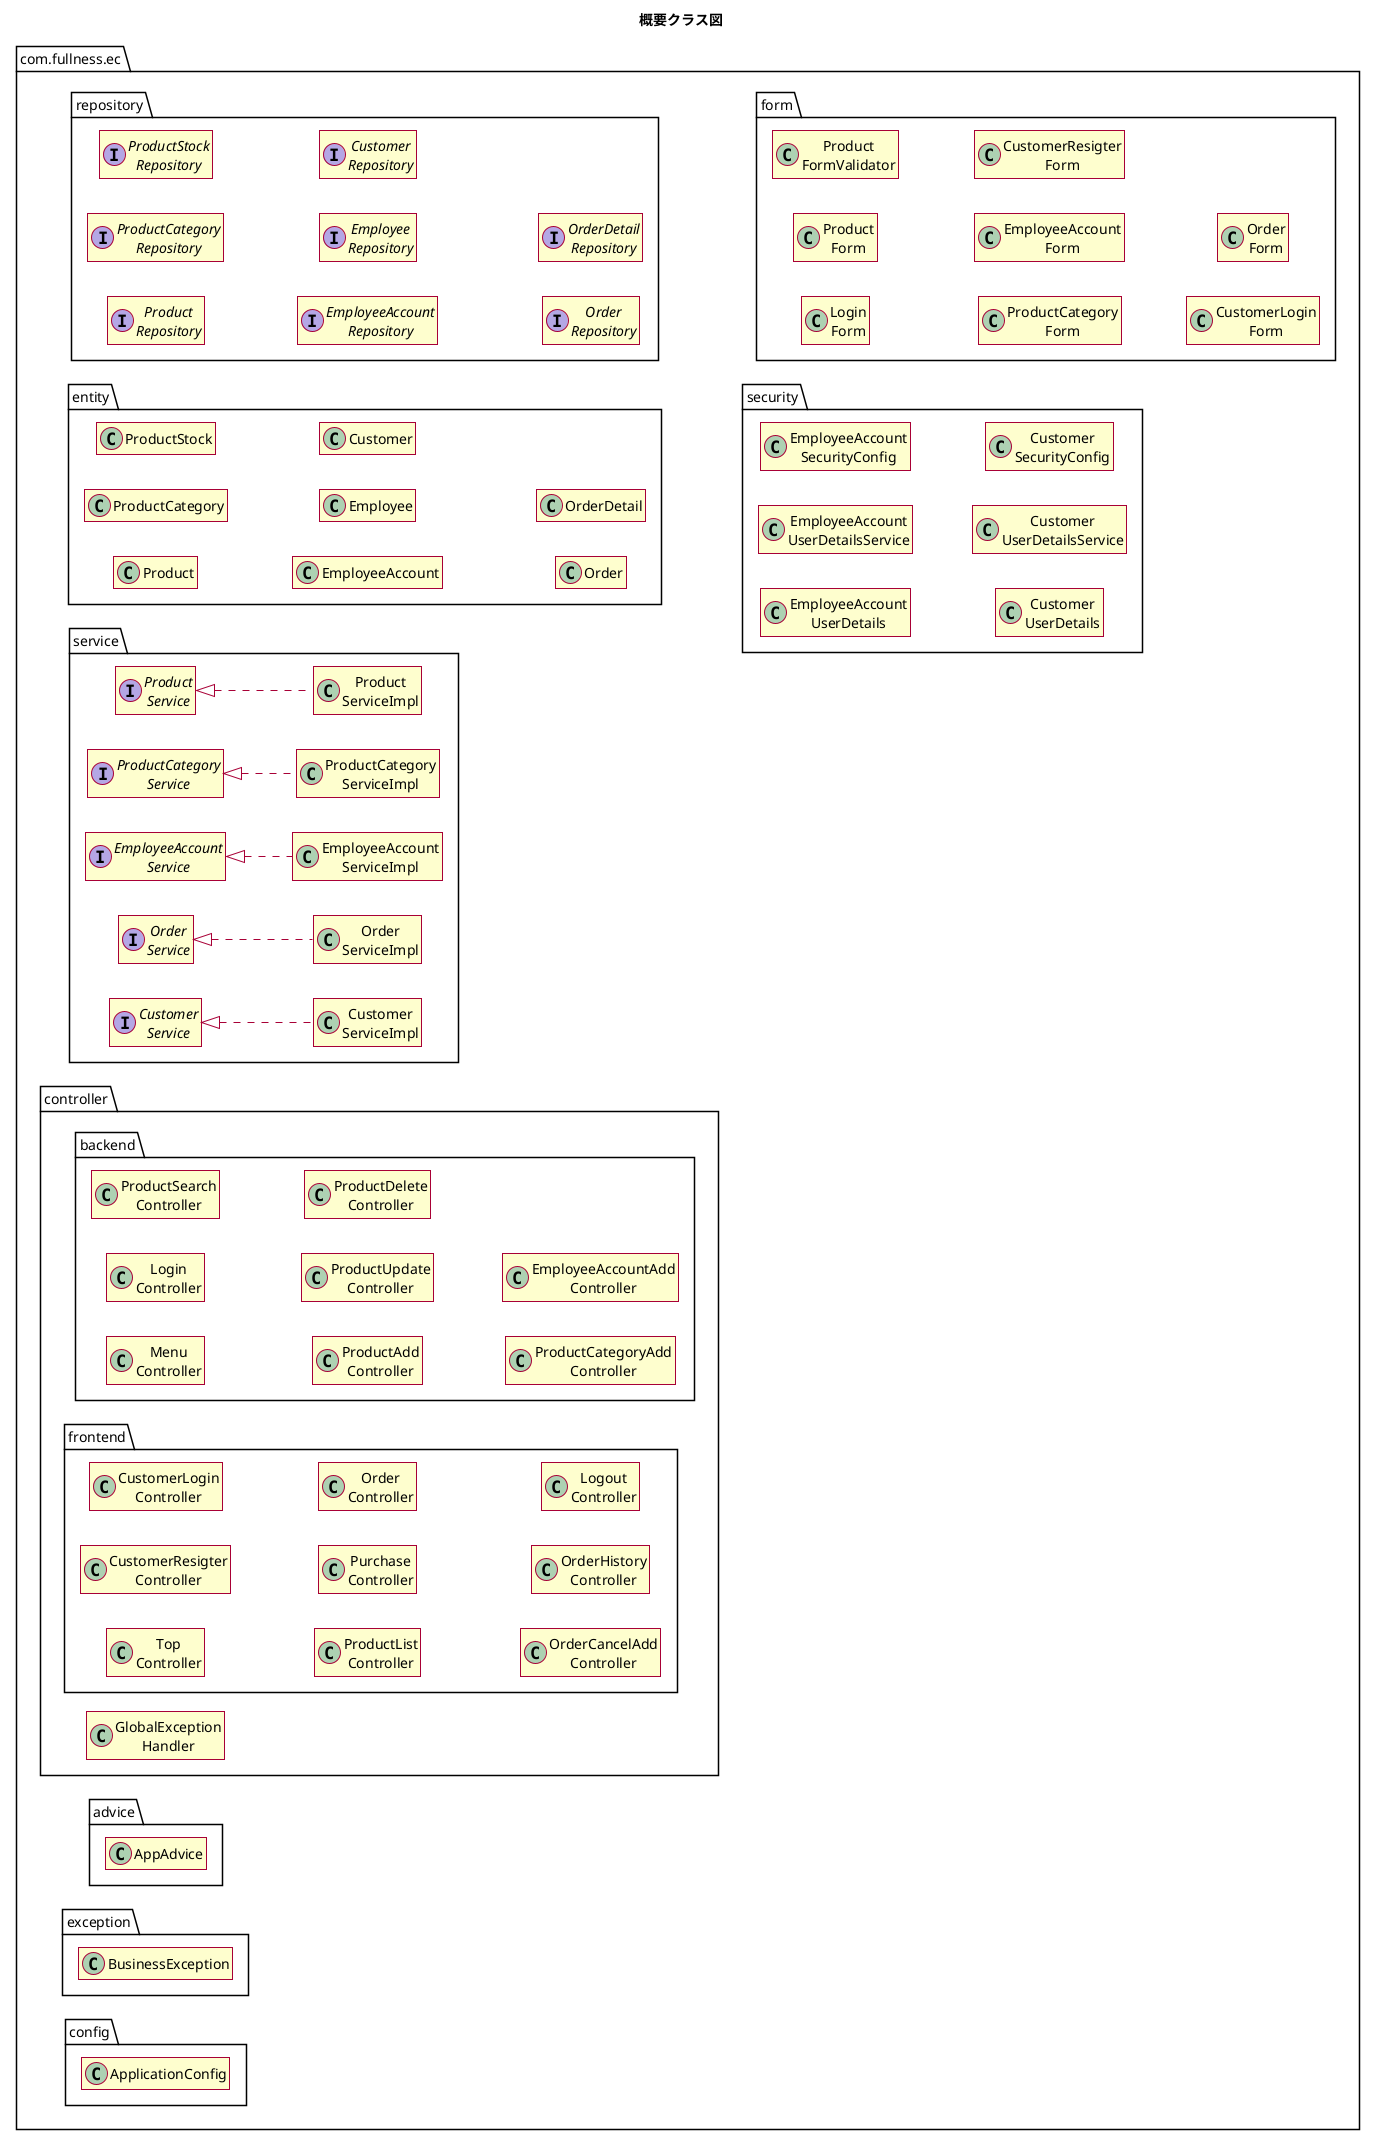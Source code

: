 @startuml
skin rose
skinparam shadowing false
title 概要クラス図
left to right direction
hide empty members
package "com.fullness.ec" as ec{
    package repository{
    	interface "Product\nRepository" as ProductRepository
    	interface "ProductCategory\nRepository" as ProductCategoryRepository
    	interface "ProductStock\nRepository" as ProductStockRepository
    	interface "EmployeeAccount\nRepository" as EmployeeAccountRepository
    	interface "Employee\nRepository" as EmployeeRepository
    	interface "Customer\nRepository" as CustomerRepository
    	interface "Order\nRepository" as OrderRepository
    	interface "OrderDetail\nRepository" as OrderDetailRepository
    }
    package entity{
    	class Product
    	class ProductCategory
    	class ProductStock
    	class EmployeeAccount
    	class Employee
    	class Customer
    	class Order
    	class OrderDetail
    }

    package service{
        interface "Product\nService" as ProductService
        class "Product\nServiceImpl" as ProductServiceImpl
        interface "ProductCategory\nService" as ProductCategoryService
        class "ProductCategory\nServiceImpl" as ProductCategoryServiceImpl
        interface "EmployeeAccount\nService" as EmployeeAccountService
        class "EmployeeAccount\nServiceImpl" as EmployeeAccountServiceImpl
        interface "Order\nService" as OrderService
        class "Order\nServiceImpl" as OrderServiceImpl
        interface "Customer\nService" as CustomerService
        class "Customer\nServiceImpl" as CustomerServiceImpl
        OrderService <|.. OrderServiceImpl
        ProductService <|.. ProductServiceImpl
        CustomerService <|.. CustomerServiceImpl
        ProductCategoryService <|.. ProductCategoryServiceImpl
        EmployeeAccountService <|.. EmployeeAccountServiceImpl
    }

    package controller{
        class "GlobalException\nHandler" as GlobalExceptionHandler
        package backend{
            class "Menu\nController" as MenuController
            class "Login\nController" as LoginController
            class "ProductSearch\nController" as ProductSearchController
            class "ProductAdd\nController" as ProductAddController
            class "ProductUpdate\nController" as ProductUpdateController
            class "ProductDelete\nController" as ProductDeleteController
            class "ProductCategoryAdd\nController" as ProductCategoryAddController
            class "EmployeeAccountAdd\nController" as EmployeeAccountAddController
        }
        package frontend{
            class "Top\nController" as TopController
            class "CustomerResigter\nController" as CustomerResigterController
            class "CustomerLogin\nController" as CustomerLoginController
            class "ProductList\nController" as ProductListController
            class "Purchase\nController" as PurchaseController
            class "Order\nController" as OrderController
            class "OrderCancelAdd\nController" as OrderCancelAddController
            class "OrderHistory\nController" as OrderHistoryController
            class "Logout\nController" as LogoutController
        }
    }

    package form {
        class "Login\nForm" as LoginForm
        class "Product\nForm" as ProductForm
        class "Product\nFormValidator" as ProductFormValidator
        class "ProductCategory\nForm" as ProductCategoryForm
        class "EmployeeAccount\nForm" as EmployeeAccountForm
        class "CustomerResigter\nForm" as CustomerResigterForm
        class "CustomerLogin\nForm" as CustomerLoginForm
        class "Order\nForm" as OrderForm
    }
    
    package security{
        class "EmployeeAccount\nUserDetails" as EmployeeAccountUserDetails
        class "EmployeeAccount\nUserDetailsService" as EmployeeAccountUserDetailsService
        class "EmployeeAccount\nSecurityConfig" as EmployeeAccountSecurityConfig
        class "Customer\nUserDetails" as CustomerUserDetails
        class "Customer\nUserDetailsService" as CustomerUserDetailsService
        class "Customer\nSecurityConfig" as CustomerSecurityConfig
    }

    package advice{
        class "AppAdvice" as AppAdvice
    }

    package exception{
        class "BusinessException" as BusinessException
    }

    package config{
        class "ApplicationConfig" as ApplicationConfig
    }
}


' controller ---> service : use
' controller --> form : use
' service --> repository : call
' repository --> entity : use

@enduml